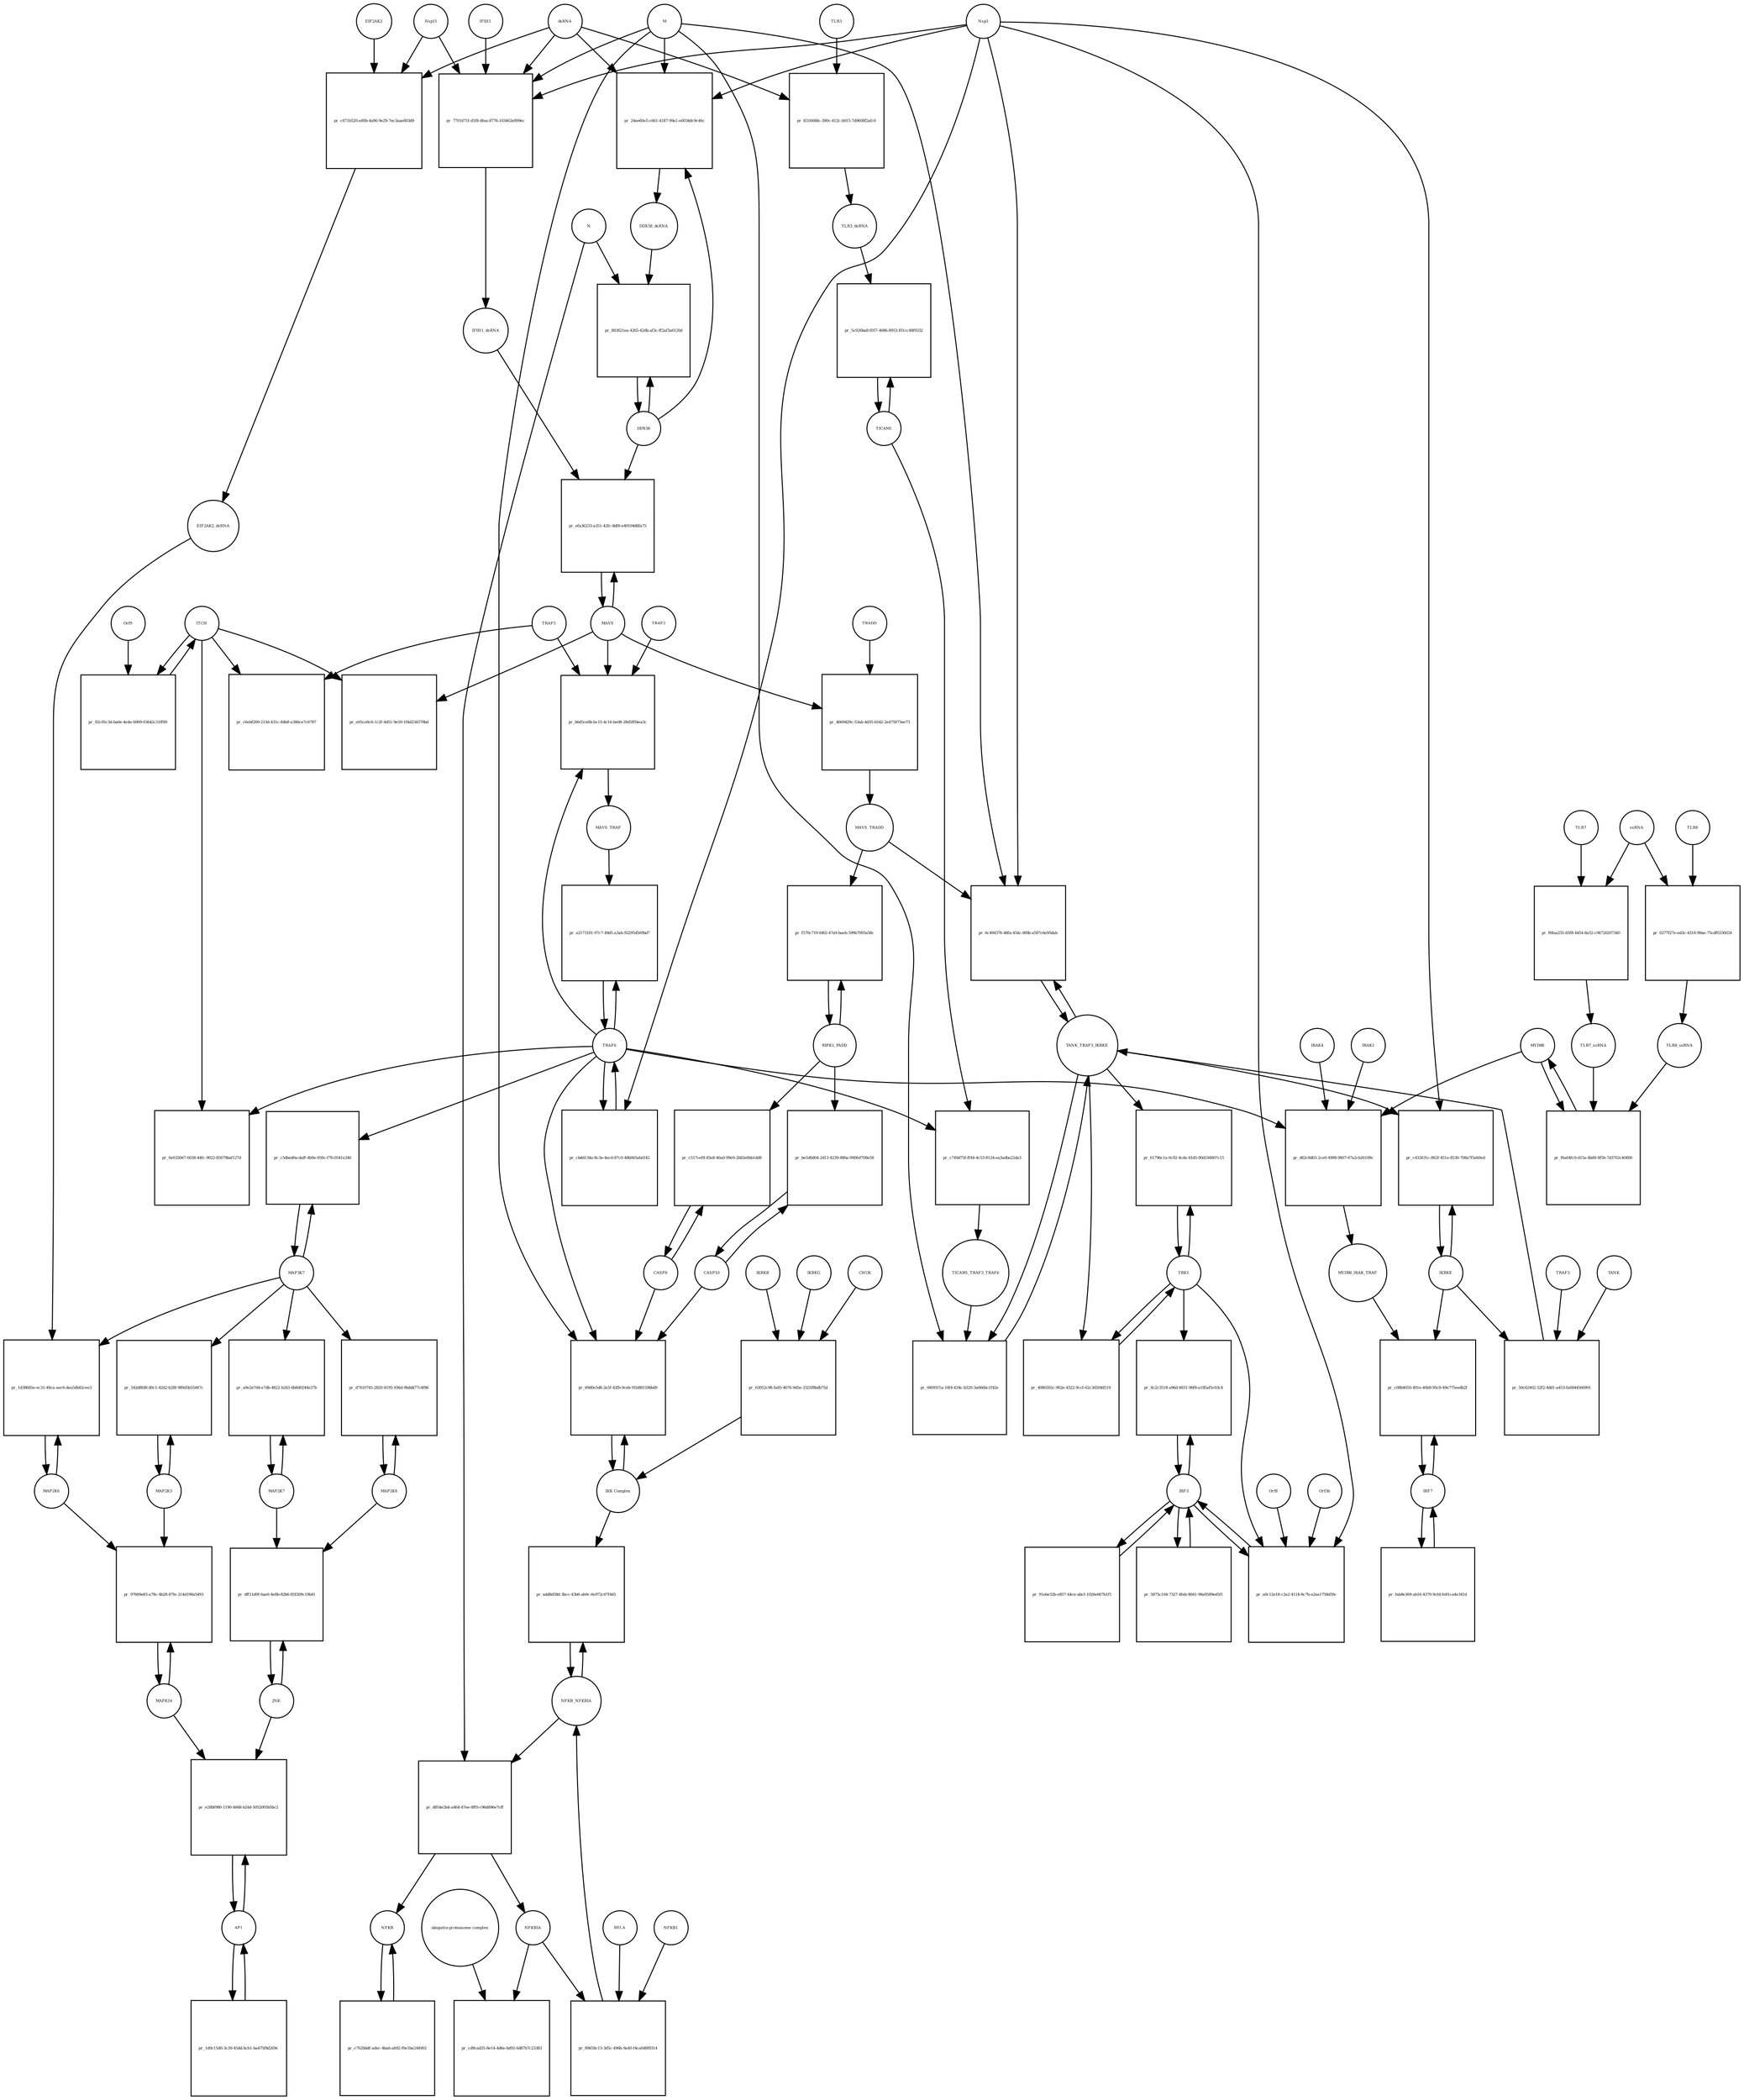 strict digraph  {
dsRNA [annotation="", bipartite=0, cls="nucleic acid feature", fontsize=4, label=dsRNA, shape=circle];
"pr_24ee60e5-c661-4187-99a1-e0034dc9c46c" [annotation="", bipartite=1, cls=process, fontsize=4, label="pr_24ee60e5-c661-4187-99a1-e0034dc9c46c", shape=square];
DDX58_dsRNA [annotation="", bipartite=0, cls=complex, fontsize=4, label=DDX58_dsRNA, shape=circle];
M [annotation=urn_miriam_ncbiprotein_1796318601, bipartite=0, cls=macromolecule, fontsize=4, label=M, shape=circle];
Nsp3 [annotation=urn_miriam_ncbiprotein_1802476807, bipartite=0, cls=macromolecule, fontsize=4, label=Nsp3, shape=circle];
DDX58 [annotation=urn_miriam_hgnc_19102, bipartite=0, cls=macromolecule, fontsize=4, label=DDX58, shape=circle];
"pr_7701671f-d1f8-4fea-8776-103462e899ec" [annotation="", bipartite=1, cls=process, fontsize=4, label="pr_7701671f-d1f8-4fea-8776-103462e899ec", shape=square];
IFIH1_dsRNA [annotation="", bipartite=0, cls=complex, fontsize=4, label=IFIH1_dsRNA, shape=circle];
Nsp15 [annotation=urn_miriam_ncbiprotein_1802476818, bipartite=0, cls=macromolecule, fontsize=4, label=Nsp15, shape=circle];
IFIH1 [annotation=urn_miriam_hgnc_18873, bipartite=0, cls=macromolecule, fontsize=4, label=IFIH1, shape=circle];
"pr_883621ea-4265-42db-af3c-ff2af3a6120d" [annotation="", bipartite=1, cls=process, fontsize=4, label="pr_883621ea-4265-42db-af3c-ff2af3a6120d", shape=square];
N [annotation=urn_miriam_ncbiprotein_1798174255, bipartite=0, cls=macromolecule, fontsize=4, label=N, shape=circle];
MAVS [annotation=urn_miriam_hgnc_29233, bipartite=0, cls="macromolecule multimer", fontsize=4, label=MAVS, shape=circle];
"pr_efa36233-a351-42fc-8df6-e49104d6fa75" [annotation="", bipartite=1, cls=process, fontsize=4, label="pr_efa36233-a351-42fc-8df6-e49104d6fa75", shape=square];
NFKB [annotation="", bipartite=0, cls=complex, fontsize=4, label=NFKB, shape=circle];
"pr_c762b6df-adec-4ba6-ab92-f0e1be244902" [annotation="", bipartite=1, cls=process, fontsize=4, label="pr_c762b6df-adec-4ba6-ab92-f0e1be244902", shape=square];
NFKBIA [annotation=urn_miriam_hgnc_7797, bipartite=0, cls=macromolecule, fontsize=4, label=NFKBIA, shape=circle];
"pr_cd9cad35-8e14-4d6e-bd92-6d87b7c23383" [annotation="", bipartite=1, cls=process, fontsize=4, label="pr_cd9cad35-8e14-4d6e-bd92-6d87b7c23383", shape=square];
"ubiquitin-proteasome complex" [annotation="", bipartite=0, cls=complex, fontsize=4, label="ubiquitin-proteasome complex", shape=circle];
IRF3 [annotation=urn_miriam_hgnc_6118, bipartite=0, cls="macromolecule multimer", fontsize=4, label=IRF3, shape=circle];
"pr_4c2c3518-a96d-4831-96f8-a185af5c03c4" [annotation="", bipartite=1, cls=process, fontsize=4, label="pr_4c2c3518-a96d-4831-96f8-a185af5c03c4", shape=square];
TBK1 [annotation="", bipartite=0, cls=macromolecule, fontsize=4, label=TBK1, shape=circle];
"pr_91ebe32b-e857-44ce-abcf-1026e667b1f5" [annotation="", bipartite=1, cls=process, fontsize=4, label="pr_91ebe32b-e857-44ce-abcf-1026e667b1f5", shape=square];
"pr_a0c12e18-c2e2-4114-8c7b-a2aa1758d59c" [annotation="", bipartite=1, cls=process, fontsize=4, label="pr_a0c12e18-c2e2-4114-8c7b-a2aa1758d59c", shape=square];
Orf3b [annotation=urn_miriam_uniprot_P59633, bipartite=0, cls=macromolecule, fontsize=4, label=Orf3b, shape=circle];
Orf8 [annotation=urn_miriam_ncbiprotein_1796318604, bipartite=0, cls=macromolecule, fontsize=4, label=Orf8, shape=circle];
IRF7 [annotation=urn_miriam_hgnc_6122, bipartite=0, cls="macromolecule multimer", fontsize=4, label=IRF7, shape=circle];
"pr_c08b4050-401e-40b8-95c8-49e775eedb2f" [annotation="", bipartite=1, cls=process, fontsize=4, label="pr_c08b4050-401e-40b8-95c8-49e775eedb2f", shape=square];
IKBKE [annotation=urn_miriam_hgnc_14552, bipartite=0, cls=macromolecule, fontsize=4, label=IKBKE, shape=circle];
MYD88_IRAK_TRAF [annotation="", bipartite=0, cls=complex, fontsize=4, label=MYD88_IRAK_TRAF, shape=circle];
"pr_5875c104-7327-4feb-8041-98a9589ed5f1" [annotation="", bipartite=1, cls=process, fontsize=4, label="pr_5875c104-7327-4feb-8041-98a9589ed5f1", shape=square];
"pr_fab8e369-ab16-4370-9cfd-fe81ca4e341d" [annotation="", bipartite=1, cls=process, fontsize=4, label="pr_fab8e369-ab16-4370-9cfd-fe81ca4e341d", shape=square];
TRAF6 [annotation=urn_miriam_hgnc_12036, bipartite=0, cls=macromolecule, fontsize=4, label=TRAF6, shape=circle];
"pr_a2173181-97c7-49d5-a3ab-92295d569bd7" [annotation="", bipartite=1, cls=process, fontsize=4, label="pr_a2173181-97c7-49d5-a3ab-92295d569bd7", shape=square];
MAVS_TRAF [annotation="", bipartite=0, cls=complex, fontsize=4, label=MAVS_TRAF, shape=circle];
"pr_e05ce8c6-1c2f-4d51-9e59-1f4d234370bd" [annotation="", bipartite=1, cls=process, fontsize=4, label="pr_e05ce8c6-1c2f-4d51-9e59-1f4d234370bd", shape=square];
ITCH [annotation="", bipartite=0, cls=macromolecule, fontsize=4, label=ITCH, shape=circle];
TRAF5 [annotation=urn_miriam_hgnc_12035, bipartite=0, cls=macromolecule, fontsize=4, label=TRAF5, shape=circle];
"pr_c6ebf200-213d-431c-84b8-a386ce7c6787" [annotation="", bipartite=1, cls=process, fontsize=4, label="pr_c6ebf200-213d-431c-84b8-a386ce7c6787", shape=square];
"pr_6e032667-6038-44fc-9022-85679baf127d" [annotation="", bipartite=1, cls=process, fontsize=4, label="pr_6e032667-6038-44fc-9022-85679baf127d", shape=square];
TICAM1 [annotation=urn_miriam_hgnc_18348, bipartite=0, cls=macromolecule, fontsize=4, label=TICAM1, shape=circle];
"pr_5c926ba8-f057-4086-8953-f01cc48f9332" [annotation="", bipartite=1, cls=process, fontsize=4, label="pr_5c926ba8-f057-4086-8953-f01cc48f9332", shape=square];
TLR3_dsRNA [annotation="", bipartite=0, cls=complex, fontsize=4, label=TLR3_dsRNA, shape=circle];
TLR3 [annotation=urn_miriam_hgnc_11849, bipartite=0, cls="macromolecule multimer", fontsize=4, label=TLR3, shape=circle];
"pr_8316688c-390c-412c-b915-7d9608f2afc0" [annotation="", bipartite=1, cls=process, fontsize=4, label="pr_8316688c-390c-412c-b915-7d9608f2afc0", shape=square];
"pr_c749d75f-ff44-4c53-8124-ea3adba22da3" [annotation="", bipartite=1, cls=process, fontsize=4, label="pr_c749d75f-ff44-4c53-8124-ea3adba22da3", shape=square];
TICAM1_TRAF3_TRAF6 [annotation="", bipartite=0, cls=complex, fontsize=4, label=TICAM1_TRAF3_TRAF6, shape=circle];
TANK_TRAF3_IKBKE [annotation="", bipartite=0, cls=complex, fontsize=4, label=TANK_TRAF3_IKBKE, shape=circle];
"pr_04091f1a-16f4-434c-b320-3a666bc1f42e" [annotation="", bipartite=1, cls=process, fontsize=4, label="pr_04091f1a-16f4-434c-b320-3a666bc1f42e", shape=square];
"pr_61796c1a-0c92-4cde-81d5-90d194807c15" [annotation="", bipartite=1, cls=process, fontsize=4, label="pr_61796c1a-0c92-4cde-81d5-90d194807c15", shape=square];
"pr_c432631c-862f-451e-8530-708a7f5eb0ed" [annotation="", bipartite=1, cls=process, fontsize=4, label="pr_c432631c-862f-451e-8530-708a7f5eb0ed", shape=square];
MYD88 [annotation="", bipartite=0, cls=macromolecule, fontsize=4, label=MYD88, shape=circle];
"pr_d62c8d03-2ce0-4998-9807-67a2cb26109c" [annotation="", bipartite=1, cls=process, fontsize=4, label="pr_d62c8d03-2ce0-4998-9807-67a2cb26109c", shape=square];
IRAK1 [annotation=urn_miriam_hgnc_6112, bipartite=0, cls=macromolecule, fontsize=4, label=IRAK1, shape=circle];
IRAK4 [annotation=urn_miriam_hgnc_17967, bipartite=0, cls=macromolecule, fontsize=4, label=IRAK4, shape=circle];
TLR7 [annotation=urn_miriam_hgnc_15631, bipartite=0, cls=macromolecule, fontsize=4, label=TLR7, shape=circle];
"pr_f6faa255-65f8-4454-8a52-c94726207340" [annotation="", bipartite=1, cls=process, fontsize=4, label="pr_f6faa255-65f8-4454-8a52-c94726207340", shape=square];
TLR7_ssRNA [annotation="", bipartite=0, cls=complex, fontsize=4, label=TLR7_ssRNA, shape=circle];
ssRNA [annotation="", bipartite=0, cls="nucleic acid feature", fontsize=4, label=ssRNA, shape=circle];
TLR8 [annotation=urn_miriam_hgnc_15632, bipartite=0, cls=macromolecule, fontsize=4, label=TLR8, shape=circle];
"pr_0277f27e-ed3c-4318-98ae-75cdf0330024" [annotation="", bipartite=1, cls=process, fontsize=4, label="pr_0277f27e-ed3c-4318-98ae-75cdf0330024", shape=square];
TLR8_ssRNA [annotation="", bipartite=0, cls=complex, fontsize=4, label=TLR8_ssRNA, shape=circle];
"pr_f6a64fc0-d15a-4bd9-8f5b-7d3702c40800" [annotation="", bipartite=1, cls=process, fontsize=4, label="pr_f6a64fc0-d15a-4bd9-8f5b-7d3702c40800", shape=square];
MAP3K7 [annotation="", bipartite=0, cls=macromolecule, fontsize=4, label=MAP3K7, shape=circle];
"pr_c5dbed0a-daff-4b9e-850c-f7fc0541e246" [annotation="", bipartite=1, cls=process, fontsize=4, label="pr_c5dbed0a-daff-4b9e-850c-f7fc0541e246", shape=square];
TRAF2 [annotation=urn_miriam_hgnc_12032, bipartite=0, cls=macromolecule, fontsize=4, label=TRAF2, shape=circle];
"pr_b6d5ce8b-bc15-4c16-be08-28d5fff4ea3c" [annotation="", bipartite=1, cls=process, fontsize=4, label="pr_b6d5ce8b-bc15-4c16-be08-28d5fff4ea3c", shape=square];
"pr_92c05c3d-ba0e-4e4e-b909-03642c51ff89" [annotation="", bipartite=1, cls=process, fontsize=4, label="pr_92c05c3d-ba0e-4e4e-b909-03642c51ff89", shape=square];
Orf9 [annotation=urn_miriam_uniprot_P59636, bipartite=0, cls=macromolecule, fontsize=4, label=Orf9, shape=circle];
"pr_4669429c-53ab-4d35-b542-2e475073ee73" [annotation="", bipartite=1, cls=process, fontsize=4, label="pr_4669429c-53ab-4d35-b542-2e475073ee73", shape=square];
MAVS_TRADD [annotation="", bipartite=0, cls=complex, fontsize=4, label=MAVS_TRADD, shape=circle];
TRADD [annotation=urn_miriam_hgnc_12030, bipartite=0, cls=macromolecule, fontsize=4, label=TRADD, shape=circle];
"pr_cbdd134a-8c3e-4ecd-87c0-48b065abd142" [annotation="", bipartite=1, cls=process, fontsize=4, label="pr_cbdd134a-8c3e-4ecd-87c0-48b065abd142", shape=square];
AP1 [annotation="", bipartite=0, cls=complex, fontsize=4, label=AP1, shape=circle];
"pr_e28bf980-1190-4668-b244-5052005b5bc2" [annotation="", bipartite=1, cls=process, fontsize=4, label="pr_e28bf980-1190-4668-b244-5052005b5bc2", shape=square];
MAPK14 [annotation="", bipartite=0, cls=macromolecule, fontsize=4, label=MAPK14, shape=circle];
JNK [annotation="", bipartite=0, cls=complex, fontsize=4, label=JNK, shape=circle];
"pr_dff11d0f-6ae6-4e8b-82b6-85f269c19b41" [annotation="", bipartite=1, cls=process, fontsize=4, label="pr_dff11d0f-6ae6-4e8b-82b6-85f269c19b41", shape=square];
MAP2K7 [annotation="", bipartite=0, cls=macromolecule, fontsize=4, label=MAP2K7, shape=circle];
MAP2K4 [annotation="", bipartite=0, cls=macromolecule, fontsize=4, label=MAP2K4, shape=circle];
"pr_d7410745-2820-4195-936d-9bddd77c4f86" [annotation="", bipartite=1, cls=process, fontsize=4, label="pr_d7410745-2820-4195-936d-9bddd77c4f86", shape=square];
"pr_a9e2e7d4-e7db-4822-b263-6b8d0244e37b" [annotation="", bipartite=1, cls=process, fontsize=4, label="pr_a9e2e7d4-e7db-4822-b263-6b8d0244e37b", shape=square];
MAP2K3 [annotation="", bipartite=0, cls=macromolecule, fontsize=4, label=MAP2K3, shape=circle];
"pr_542d8fd8-d0c1-42d2-b28f-989d5b55447c" [annotation="", bipartite=1, cls=process, fontsize=4, label="pr_542d8fd8-d0c1-42d2-b28f-989d5b55447c", shape=square];
MAP2K6 [annotation="", bipartite=0, cls=macromolecule, fontsize=4, label=MAP2K6, shape=circle];
"pr_1d38685e-ec31-48ca-aec6-dea54b82cee3" [annotation="", bipartite=1, cls=process, fontsize=4, label="pr_1d38685e-ec31-48ca-aec6-dea54b82cee3", shape=square];
EIF2AK2_dsRNA [annotation="", bipartite=0, cls=complex, fontsize=4, label=EIF2AK2_dsRNA, shape=circle];
"pr_c671b520-e80b-4a96-9e29-7ec3aae803d9" [annotation="", bipartite=1, cls=process, fontsize=4, label="pr_c671b520-e80b-4a96-9e29-7ec3aae803d9", shape=square];
EIF2AK2 [annotation=urn_miriam_hgnc_9437, bipartite=0, cls=macromolecule, fontsize=4, label=EIF2AK2, shape=circle];
RIPK1_FADD [annotation="", bipartite=0, cls=complex, fontsize=4, label=RIPK1_FADD, shape=circle];
"pr_f570c719-fd62-47a9-baeb-599b7093a58c" [annotation="", bipartite=1, cls=process, fontsize=4, label="pr_f570c719-fd62-47a9-baeb-599b7093a58c", shape=square];
CASP8 [annotation="", bipartite=0, cls=macromolecule, fontsize=4, label=CASP8, shape=circle];
"pr_c517cef8-85e8-46a0-99e9-2b82e6bb1dd8" [annotation="", bipartite=1, cls=process, fontsize=4, label="pr_c517cef8-85e8-46a0-99e9-2b82e6bb1dd8", shape=square];
CASP10 [annotation="", bipartite=0, cls=macromolecule, fontsize=4, label=CASP10, shape=circle];
"pr_be5d0d04-2d13-4239-880a-990fef708e58" [annotation="", bipartite=1, cls=process, fontsize=4, label="pr_be5d0d04-2d13-4239-880a-990fef708e58", shape=square];
NFKB_NFKBIA [annotation="", bipartite=0, cls=complex, fontsize=4, label=NFKB_NFKBIA, shape=circle];
"pr_add8d58d-3bcc-43b6-ab9c-6e972c67f445" [annotation="", bipartite=1, cls=process, fontsize=4, label="pr_add8d58d-3bcc-43b6-ab9c-6e972c67f445", shape=square];
"IKK Complex" [annotation="", bipartite=0, cls=complex, fontsize=4, label="IKK Complex", shape=circle];
"pr_d854e2b4-a464-47ee-8ff0-c96d896e7cff" [annotation="", bipartite=1, cls=process, fontsize=4, label="pr_d854e2b4-a464-47ee-8ff0-c96d896e7cff", shape=square];
"pr_1d9c15d0-3c39-45dd-bcb1-ba475f8d269c" [annotation="", bipartite=1, cls=process, fontsize=4, label="pr_1d9c15d0-3c39-45dd-bcb1-ba475f8d269c", shape=square];
"pr_69d0e5d8-2e5f-42fb-9ceb-91b881596bd9" [annotation="", bipartite=1, cls=process, fontsize=4, label="pr_69d0e5d8-2e5f-42fb-9ceb-91b881596bd9", shape=square];
"pr_89658c13-3d5c-496b-9a40-f4ca0d0f8314" [annotation="", bipartite=1, cls=process, fontsize=4, label="pr_89658c13-3d5c-496b-9a40-f4ca0d0f8314", shape=square];
RELA [annotation="", bipartite=0, cls=macromolecule, fontsize=4, label=RELA, shape=circle];
NFKB1 [annotation="", bipartite=0, cls=macromolecule, fontsize=4, label=NFKB1, shape=circle];
IKBKG [annotation="", bipartite=0, cls=macromolecule, fontsize=4, label=IKBKG, shape=circle];
"pr_63052c98-fa85-4676-9d5e-3325f8bdb75d" [annotation="", bipartite=1, cls=process, fontsize=4, label="pr_63052c98-fa85-4676-9d5e-3325f8bdb75d", shape=square];
CHUK [annotation="", bipartite=0, cls=macromolecule, fontsize=4, label=CHUK, shape=circle];
IKBKB [annotation="", bipartite=0, cls=macromolecule, fontsize=4, label=IKBKB, shape=circle];
"pr_6c494376-48fa-454c-8f6b-a587c6e95dab" [annotation="", bipartite=1, cls=process, fontsize=4, label="pr_6c494376-48fa-454c-8f6b-a587c6e95dab", shape=square];
"pr_4986592c-902e-4322-9ccf-62c3d504d519" [annotation="", bipartite=1, cls=process, fontsize=4, label="pr_4986592c-902e-4322-9ccf-62c3d504d519", shape=square];
"pr_97669e83-a78c-4b28-87fe-214d198a5493" [annotation="", bipartite=1, cls=process, fontsize=4, label="pr_97669e83-a78c-4b28-87fe-214d198a5493", shape=square];
TRAF3 [annotation="", bipartite=0, cls=macromolecule, fontsize=4, label=TRAF3, shape=circle];
"pr_50c62402-52f2-4dd1-a453-fa6844566901" [annotation="", bipartite=1, cls=process, fontsize=4, label="pr_50c62402-52f2-4dd1-a453-fa6844566901", shape=square];
TANK [annotation="", bipartite=0, cls=macromolecule, fontsize=4, label=TANK, shape=circle];
dsRNA -> "pr_24ee60e5-c661-4187-99a1-e0034dc9c46c"  [annotation="", interaction_type=consumption];
dsRNA -> "pr_7701671f-d1f8-4fea-8776-103462e899ec"  [annotation="", interaction_type=consumption];
dsRNA -> "pr_8316688c-390c-412c-b915-7d9608f2afc0"  [annotation="", interaction_type=consumption];
dsRNA -> "pr_c671b520-e80b-4a96-9e29-7ec3aae803d9"  [annotation="", interaction_type=consumption];
"pr_24ee60e5-c661-4187-99a1-e0034dc9c46c" -> DDX58_dsRNA  [annotation="", interaction_type=production];
DDX58_dsRNA -> "pr_883621ea-4265-42db-af3c-ff2af3a6120d"  [annotation="urn_miriam_pubmed_25581309|urn_miriam_pubmed_28148787|urn_miriam_taxonomy_694009", interaction_type=catalysis];
M -> "pr_24ee60e5-c661-4187-99a1-e0034dc9c46c"  [annotation="urn_miriam_pubmed_20303872|urn_miriam_pubmed_19380580|urn_miriam_pubmed_31226023|urn_miriam_taxonomy_694009", interaction_type=inhibition];
M -> "pr_7701671f-d1f8-4fea-8776-103462e899ec"  [annotation="urn_miriam_pubmed_28484023|urn_miriam_pubmed_19380580|urn_miriam_pubmed_31226023|urn_miriam_taxonomy_694009", interaction_type=inhibition];
M -> "pr_04091f1a-16f4-434c-b320-3a666bc1f42e"  [annotation="urn_miriam_pubmed_19380580|urn_miriam_pubmed_19366914|urn_miriam_taxonomy_694009", interaction_type=inhibition];
M -> "pr_69d0e5d8-2e5f-42fb-9ceb-91b881596bd9"  [annotation="urn_miriam_pubmed_19366914|urn_miriam_pubmed_20303872|urn_miriam_pubmed_17705188|urn_miriam_pubmed_694009", interaction_type=inhibition];
M -> "pr_6c494376-48fa-454c-8f6b-a587c6e95dab"  [annotation="urn_miriam_pubmed_19366914|urn_miriam_pubmed_27164085|urn_miriam_pubmed_19380580|urn_miriam_taxonomy_694009", interaction_type=inhibition];
Nsp3 -> "pr_24ee60e5-c661-4187-99a1-e0034dc9c46c"  [annotation="urn_miriam_pubmed_20303872|urn_miriam_pubmed_19380580|urn_miriam_pubmed_31226023|urn_miriam_taxonomy_694009", interaction_type=inhibition];
Nsp3 -> "pr_7701671f-d1f8-4fea-8776-103462e899ec"  [annotation="urn_miriam_pubmed_28484023|urn_miriam_pubmed_19380580|urn_miriam_pubmed_31226023|urn_miriam_taxonomy_694009", interaction_type=inhibition];
Nsp3 -> "pr_a0c12e18-c2e2-4114-8c7b-a2aa1758d59c"  [annotation="urn_miriam_pubmed_17761676|urn_miriam_pubmed_31226023|urn_miriam_taxonomy_694009", interaction_type=inhibition];
Nsp3 -> "pr_c432631c-862f-451e-8530-708a7f5eb0ed"  [annotation="urn_miriam_pubmed_20303872|urn_miriam_pubmed_31226023|urn_miriam_taxonomy_694009", interaction_type=inhibition];
Nsp3 -> "pr_cbdd134a-8c3e-4ecd-87c0-48b065abd142"  [annotation="urn_miriam_pubmed_27164085|urn_miriam_taxonomy_694009", interaction_type=catalysis];
Nsp3 -> "pr_6c494376-48fa-454c-8f6b-a587c6e95dab"  [annotation="urn_miriam_pubmed_19366914|urn_miriam_pubmed_27164085|urn_miriam_pubmed_19380580|urn_miriam_taxonomy_694009", interaction_type=inhibition];
DDX58 -> "pr_24ee60e5-c661-4187-99a1-e0034dc9c46c"  [annotation="", interaction_type=consumption];
DDX58 -> "pr_883621ea-4265-42db-af3c-ff2af3a6120d"  [annotation="", interaction_type=consumption];
DDX58 -> "pr_efa36233-a351-42fc-8df6-e49104d6fa75"  [annotation=urn_miriam_pubmed_25581309, interaction_type=catalysis];
"pr_7701671f-d1f8-4fea-8776-103462e899ec" -> IFIH1_dsRNA  [annotation="", interaction_type=production];
IFIH1_dsRNA -> "pr_efa36233-a351-42fc-8df6-e49104d6fa75"  [annotation=urn_miriam_pubmed_25581309, interaction_type=catalysis];
Nsp15 -> "pr_7701671f-d1f8-4fea-8776-103462e899ec"  [annotation="urn_miriam_pubmed_28484023|urn_miriam_pubmed_19380580|urn_miriam_pubmed_31226023|urn_miriam_taxonomy_694009", interaction_type=inhibition];
Nsp15 -> "pr_c671b520-e80b-4a96-9e29-7ec3aae803d9"  [annotation="urn_miriam_pubmed_28484023|urn_miriam_pubmed_19366914|urn_miriam_taxonomy_694009", interaction_type=inhibition];
IFIH1 -> "pr_7701671f-d1f8-4fea-8776-103462e899ec"  [annotation="", interaction_type=consumption];
"pr_883621ea-4265-42db-af3c-ff2af3a6120d" -> DDX58  [annotation="", interaction_type=production];
N -> "pr_883621ea-4265-42db-af3c-ff2af3a6120d"  [annotation="urn_miriam_pubmed_25581309|urn_miriam_pubmed_28148787|urn_miriam_taxonomy_694009", interaction_type=inhibition];
N -> "pr_d854e2b4-a464-47ee-8ff0-c96d896e7cff"  [annotation="urn_miriam_pubmed_16143815|urn_miriam_taxonomy_694009", interaction_type=stimulation];
MAVS -> "pr_efa36233-a351-42fc-8df6-e49104d6fa75"  [annotation="", interaction_type=consumption];
MAVS -> "pr_e05ce8c6-1c2f-4d51-9e59-1f4d234370bd"  [annotation="", interaction_type=consumption];
MAVS -> "pr_b6d5ce8b-bc15-4c16-be08-28d5fff4ea3c"  [annotation="", interaction_type=consumption];
MAVS -> "pr_4669429c-53ab-4d35-b542-2e475073ee73"  [annotation="", interaction_type=consumption];
"pr_efa36233-a351-42fc-8df6-e49104d6fa75" -> MAVS  [annotation="", interaction_type=production];
NFKB -> "pr_c762b6df-adec-4ba6-ab92-f0e1be244902"  [annotation="", interaction_type=consumption];
"pr_c762b6df-adec-4ba6-ab92-f0e1be244902" -> NFKB  [annotation="", interaction_type=production];
NFKBIA -> "pr_cd9cad35-8e14-4d6e-bd92-6d87b7c23383"  [annotation="", interaction_type=consumption];
NFKBIA -> "pr_89658c13-3d5c-496b-9a40-f4ca0d0f8314"  [annotation="", interaction_type=consumption];
"ubiquitin-proteasome complex" -> "pr_cd9cad35-8e14-4d6e-bd92-6d87b7c23383"  [annotation=urn_miriam_pubmed_20303872, interaction_type=catalysis];
IRF3 -> "pr_4c2c3518-a96d-4831-96f8-a185af5c03c4"  [annotation="", interaction_type=consumption];
IRF3 -> "pr_91ebe32b-e857-44ce-abcf-1026e667b1f5"  [annotation="", interaction_type=consumption];
IRF3 -> "pr_a0c12e18-c2e2-4114-8c7b-a2aa1758d59c"  [annotation="", interaction_type=consumption];
IRF3 -> "pr_5875c104-7327-4feb-8041-98a9589ed5f1"  [annotation="", interaction_type=consumption];
"pr_4c2c3518-a96d-4831-96f8-a185af5c03c4" -> IRF3  [annotation="", interaction_type=production];
TBK1 -> "pr_4c2c3518-a96d-4831-96f8-a185af5c03c4"  [annotation=urn_miriam_pubmed_25581309, interaction_type=catalysis];
TBK1 -> "pr_a0c12e18-c2e2-4114-8c7b-a2aa1758d59c"  [annotation="urn_miriam_pubmed_17761676|urn_miriam_pubmed_31226023|urn_miriam_taxonomy_694009", interaction_type=catalysis];
TBK1 -> "pr_61796c1a-0c92-4cde-81d5-90d194807c15"  [annotation="", interaction_type=consumption];
TBK1 -> "pr_4986592c-902e-4322-9ccf-62c3d504d519"  [annotation="", interaction_type=consumption];
"pr_91ebe32b-e857-44ce-abcf-1026e667b1f5" -> IRF3  [annotation="", interaction_type=production];
"pr_a0c12e18-c2e2-4114-8c7b-a2aa1758d59c" -> IRF3  [annotation="", interaction_type=production];
Orf3b -> "pr_a0c12e18-c2e2-4114-8c7b-a2aa1758d59c"  [annotation="urn_miriam_pubmed_17761676|urn_miriam_pubmed_31226023|urn_miriam_taxonomy_694009", interaction_type=inhibition];
Orf8 -> "pr_a0c12e18-c2e2-4114-8c7b-a2aa1758d59c"  [annotation="urn_miriam_pubmed_17761676|urn_miriam_pubmed_31226023|urn_miriam_taxonomy_694009", interaction_type=inhibition];
IRF7 -> "pr_c08b4050-401e-40b8-95c8-49e775eedb2f"  [annotation="", interaction_type=consumption];
IRF7 -> "pr_fab8e369-ab16-4370-9cfd-fe81ca4e341d"  [annotation="", interaction_type=consumption];
"pr_c08b4050-401e-40b8-95c8-49e775eedb2f" -> IRF7  [annotation="", interaction_type=production];
IKBKE -> "pr_c08b4050-401e-40b8-95c8-49e775eedb2f"  [annotation=urn_miriam_pubmed_20303872, interaction_type=catalysis];
IKBKE -> "pr_c432631c-862f-451e-8530-708a7f5eb0ed"  [annotation="", interaction_type=consumption];
IKBKE -> "pr_50c62402-52f2-4dd1-a453-fa6844566901"  [annotation="", interaction_type=consumption];
MYD88_IRAK_TRAF -> "pr_c08b4050-401e-40b8-95c8-49e775eedb2f"  [annotation=urn_miriam_pubmed_20303872, interaction_type=catalysis];
"pr_5875c104-7327-4feb-8041-98a9589ed5f1" -> IRF3  [annotation="", interaction_type=production];
"pr_fab8e369-ab16-4370-9cfd-fe81ca4e341d" -> IRF7  [annotation="", interaction_type=production];
TRAF6 -> "pr_a2173181-97c7-49d5-a3ab-92295d569bd7"  [annotation="", interaction_type=consumption];
TRAF6 -> "pr_6e032667-6038-44fc-9022-85679baf127d"  [annotation="", interaction_type=consumption];
TRAF6 -> "pr_c749d75f-ff44-4c53-8124-ea3adba22da3"  [annotation="", interaction_type=consumption];
TRAF6 -> "pr_d62c8d03-2ce0-4998-9807-67a2cb26109c"  [annotation="", interaction_type=consumption];
TRAF6 -> "pr_c5dbed0a-daff-4b9e-850c-f7fc0541e246"  [annotation=urn_miriam_pubmed_19366914, interaction_type=stimulation];
TRAF6 -> "pr_b6d5ce8b-bc15-4c16-be08-28d5fff4ea3c"  [annotation="", interaction_type=consumption];
TRAF6 -> "pr_cbdd134a-8c3e-4ecd-87c0-48b065abd142"  [annotation="", interaction_type=consumption];
TRAF6 -> "pr_69d0e5d8-2e5f-42fb-9ceb-91b881596bd9"  [annotation="urn_miriam_pubmed_19366914|urn_miriam_pubmed_20303872|urn_miriam_pubmed_17705188|urn_miriam_pubmed_694009", interaction_type=stimulation];
"pr_a2173181-97c7-49d5-a3ab-92295d569bd7" -> TRAF6  [annotation="", interaction_type=production];
MAVS_TRAF -> "pr_a2173181-97c7-49d5-a3ab-92295d569bd7"  [annotation=urn_miriam_pubmed_19366914, interaction_type=catalysis];
ITCH -> "pr_e05ce8c6-1c2f-4d51-9e59-1f4d234370bd"  [annotation=urn_miriam_pubmed_25135833, interaction_type=catalysis];
ITCH -> "pr_c6ebf200-213d-431c-84b8-a386ce7c6787"  [annotation=urn_miriam_pubmed_25135833, interaction_type=catalysis];
ITCH -> "pr_6e032667-6038-44fc-9022-85679baf127d"  [annotation=urn_miriam_pubmed_25135833, interaction_type=catalysis];
ITCH -> "pr_92c05c3d-ba0e-4e4e-b909-03642c51ff89"  [annotation="", interaction_type=consumption];
TRAF5 -> "pr_c6ebf200-213d-431c-84b8-a386ce7c6787"  [annotation="", interaction_type=consumption];
TRAF5 -> "pr_b6d5ce8b-bc15-4c16-be08-28d5fff4ea3c"  [annotation="", interaction_type=consumption];
TICAM1 -> "pr_5c926ba8-f057-4086-8953-f01cc48f9332"  [annotation="", interaction_type=consumption];
TICAM1 -> "pr_c749d75f-ff44-4c53-8124-ea3adba22da3"  [annotation="", interaction_type=consumption];
"pr_5c926ba8-f057-4086-8953-f01cc48f9332" -> TICAM1  [annotation="", interaction_type=production];
TLR3_dsRNA -> "pr_5c926ba8-f057-4086-8953-f01cc48f9332"  [annotation=urn_miriam_pubmed_20303872, interaction_type=stimulation];
TLR3 -> "pr_8316688c-390c-412c-b915-7d9608f2afc0"  [annotation="", interaction_type=consumption];
"pr_8316688c-390c-412c-b915-7d9608f2afc0" -> TLR3_dsRNA  [annotation="", interaction_type=production];
"pr_c749d75f-ff44-4c53-8124-ea3adba22da3" -> TICAM1_TRAF3_TRAF6  [annotation="", interaction_type=production];
TICAM1_TRAF3_TRAF6 -> "pr_04091f1a-16f4-434c-b320-3a666bc1f42e"  [annotation="urn_miriam_pubmed_19380580|urn_miriam_pubmed_19366914|urn_miriam_taxonomy_694009", interaction_type=stimulation];
TANK_TRAF3_IKBKE -> "pr_04091f1a-16f4-434c-b320-3a666bc1f42e"  [annotation="", interaction_type=consumption];
TANK_TRAF3_IKBKE -> "pr_61796c1a-0c92-4cde-81d5-90d194807c15"  [annotation=urn_miriam_pubmed_20303872, interaction_type=stimulation];
TANK_TRAF3_IKBKE -> "pr_c432631c-862f-451e-8530-708a7f5eb0ed"  [annotation="urn_miriam_pubmed_20303872|urn_miriam_pubmed_31226023|urn_miriam_taxonomy_694009", interaction_type=stimulation];
TANK_TRAF3_IKBKE -> "pr_6c494376-48fa-454c-8f6b-a587c6e95dab"  [annotation="", interaction_type=consumption];
TANK_TRAF3_IKBKE -> "pr_4986592c-902e-4322-9ccf-62c3d504d519"  [annotation=urn_miriam_pubmed_19366914, interaction_type=stimulation];
"pr_04091f1a-16f4-434c-b320-3a666bc1f42e" -> TANK_TRAF3_IKBKE  [annotation="", interaction_type=production];
"pr_61796c1a-0c92-4cde-81d5-90d194807c15" -> TBK1  [annotation="", interaction_type=production];
"pr_c432631c-862f-451e-8530-708a7f5eb0ed" -> IKBKE  [annotation="", interaction_type=production];
MYD88 -> "pr_d62c8d03-2ce0-4998-9807-67a2cb26109c"  [annotation="", interaction_type=consumption];
MYD88 -> "pr_f6a64fc0-d15a-4bd9-8f5b-7d3702c40800"  [annotation="", interaction_type=consumption];
"pr_d62c8d03-2ce0-4998-9807-67a2cb26109c" -> MYD88_IRAK_TRAF  [annotation="", interaction_type=production];
IRAK1 -> "pr_d62c8d03-2ce0-4998-9807-67a2cb26109c"  [annotation="", interaction_type=consumption];
IRAK4 -> "pr_d62c8d03-2ce0-4998-9807-67a2cb26109c"  [annotation="", interaction_type=consumption];
TLR7 -> "pr_f6faa255-65f8-4454-8a52-c94726207340"  [annotation="", interaction_type=consumption];
"pr_f6faa255-65f8-4454-8a52-c94726207340" -> TLR7_ssRNA  [annotation="", interaction_type=production];
TLR7_ssRNA -> "pr_f6a64fc0-d15a-4bd9-8f5b-7d3702c40800"  [annotation=urn_miriam_pubmed_19366914, interaction_type=stimulation];
ssRNA -> "pr_f6faa255-65f8-4454-8a52-c94726207340"  [annotation="", interaction_type=consumption];
ssRNA -> "pr_0277f27e-ed3c-4318-98ae-75cdf0330024"  [annotation="", interaction_type=consumption];
TLR8 -> "pr_0277f27e-ed3c-4318-98ae-75cdf0330024"  [annotation="", interaction_type=consumption];
"pr_0277f27e-ed3c-4318-98ae-75cdf0330024" -> TLR8_ssRNA  [annotation="", interaction_type=production];
TLR8_ssRNA -> "pr_f6a64fc0-d15a-4bd9-8f5b-7d3702c40800"  [annotation=urn_miriam_pubmed_19366914, interaction_type=stimulation];
"pr_f6a64fc0-d15a-4bd9-8f5b-7d3702c40800" -> MYD88  [annotation="", interaction_type=production];
MAP3K7 -> "pr_c5dbed0a-daff-4b9e-850c-f7fc0541e246"  [annotation="", interaction_type=consumption];
MAP3K7 -> "pr_d7410745-2820-4195-936d-9bddd77c4f86"  [annotation=urn_miriam_pubmed_19366914, interaction_type=catalysis];
MAP3K7 -> "pr_a9e2e7d4-e7db-4822-b263-6b8d0244e37b"  [annotation=urn_miriam_pubmed_19366914, interaction_type=catalysis];
MAP3K7 -> "pr_542d8fd8-d0c1-42d2-b28f-989d5b55447c"  [annotation=urn_miriam_pubmed_19366914, interaction_type=catalysis];
MAP3K7 -> "pr_1d38685e-ec31-48ca-aec6-dea54b82cee3"  [annotation=urn_miriam_pubmed_19366914, interaction_type=catalysis];
"pr_c5dbed0a-daff-4b9e-850c-f7fc0541e246" -> MAP3K7  [annotation="", interaction_type=production];
TRAF2 -> "pr_b6d5ce8b-bc15-4c16-be08-28d5fff4ea3c"  [annotation="", interaction_type=consumption];
"pr_b6d5ce8b-bc15-4c16-be08-28d5fff4ea3c" -> MAVS_TRAF  [annotation="", interaction_type=production];
"pr_92c05c3d-ba0e-4e4e-b909-03642c51ff89" -> ITCH  [annotation="", interaction_type=production];
Orf9 -> "pr_92c05c3d-ba0e-4e4e-b909-03642c51ff89"  [annotation="urn_miriam_pubmed_25135833|urn_miriam_taxonomy_694009", interaction_type=stimulation];
"pr_4669429c-53ab-4d35-b542-2e475073ee73" -> MAVS_TRADD  [annotation="", interaction_type=production];
MAVS_TRADD -> "pr_f570c719-fd62-47a9-baeb-599b7093a58c"  [annotation=urn_miriam_pubmed_19366914, interaction_type=stimulation];
MAVS_TRADD -> "pr_6c494376-48fa-454c-8f6b-a587c6e95dab"  [annotation="urn_miriam_pubmed_19366914|urn_miriam_pubmed_27164085|urn_miriam_pubmed_19380580|urn_miriam_taxonomy_694009", interaction_type=stimulation];
TRADD -> "pr_4669429c-53ab-4d35-b542-2e475073ee73"  [annotation="", interaction_type=consumption];
"pr_cbdd134a-8c3e-4ecd-87c0-48b065abd142" -> TRAF6  [annotation="", interaction_type=production];
AP1 -> "pr_e28bf980-1190-4668-b244-5052005b5bc2"  [annotation="", interaction_type=consumption];
AP1 -> "pr_1d9c15d0-3c39-45dd-bcb1-ba475f8d269c"  [annotation="", interaction_type=consumption];
"pr_e28bf980-1190-4668-b244-5052005b5bc2" -> AP1  [annotation="", interaction_type=production];
MAPK14 -> "pr_e28bf980-1190-4668-b244-5052005b5bc2"  [annotation=urn_miriam_pubmed_19366914, interaction_type=stimulation];
MAPK14 -> "pr_97669e83-a78c-4b28-87fe-214d198a5493"  [annotation="", interaction_type=consumption];
JNK -> "pr_e28bf980-1190-4668-b244-5052005b5bc2"  [annotation=urn_miriam_pubmed_19366914, interaction_type=stimulation];
JNK -> "pr_dff11d0f-6ae6-4e8b-82b6-85f269c19b41"  [annotation="", interaction_type=consumption];
"pr_dff11d0f-6ae6-4e8b-82b6-85f269c19b41" -> JNK  [annotation="", interaction_type=production];
MAP2K7 -> "pr_dff11d0f-6ae6-4e8b-82b6-85f269c19b41"  [annotation=urn_miriam_pubmed_19366914, interaction_type=catalysis];
MAP2K7 -> "pr_a9e2e7d4-e7db-4822-b263-6b8d0244e37b"  [annotation="", interaction_type=consumption];
MAP2K4 -> "pr_dff11d0f-6ae6-4e8b-82b6-85f269c19b41"  [annotation=urn_miriam_pubmed_19366914, interaction_type=catalysis];
MAP2K4 -> "pr_d7410745-2820-4195-936d-9bddd77c4f86"  [annotation="", interaction_type=consumption];
"pr_d7410745-2820-4195-936d-9bddd77c4f86" -> MAP2K4  [annotation="", interaction_type=production];
"pr_a9e2e7d4-e7db-4822-b263-6b8d0244e37b" -> MAP2K7  [annotation="", interaction_type=production];
MAP2K3 -> "pr_542d8fd8-d0c1-42d2-b28f-989d5b55447c"  [annotation="", interaction_type=consumption];
MAP2K3 -> "pr_97669e83-a78c-4b28-87fe-214d198a5493"  [annotation=urn_miriam_pubmed_19366914, interaction_type=catalysis];
"pr_542d8fd8-d0c1-42d2-b28f-989d5b55447c" -> MAP2K3  [annotation="", interaction_type=production];
MAP2K6 -> "pr_1d38685e-ec31-48ca-aec6-dea54b82cee3"  [annotation="", interaction_type=consumption];
MAP2K6 -> "pr_97669e83-a78c-4b28-87fe-214d198a5493"  [annotation=urn_miriam_pubmed_19366914, interaction_type=catalysis];
"pr_1d38685e-ec31-48ca-aec6-dea54b82cee3" -> MAP2K6  [annotation="", interaction_type=production];
EIF2AK2_dsRNA -> "pr_1d38685e-ec31-48ca-aec6-dea54b82cee3"  [annotation=urn_miriam_pubmed_19366914, interaction_type=stimulation];
"pr_c671b520-e80b-4a96-9e29-7ec3aae803d9" -> EIF2AK2_dsRNA  [annotation="", interaction_type=production];
EIF2AK2 -> "pr_c671b520-e80b-4a96-9e29-7ec3aae803d9"  [annotation="", interaction_type=consumption];
RIPK1_FADD -> "pr_f570c719-fd62-47a9-baeb-599b7093a58c"  [annotation="", interaction_type=consumption];
RIPK1_FADD -> "pr_c517cef8-85e8-46a0-99e9-2b82e6bb1dd8"  [annotation=urn_miriam_pubmed_19366914, interaction_type=stimulation];
RIPK1_FADD -> "pr_be5d0d04-2d13-4239-880a-990fef708e58"  [annotation=urn_miriam_pubmed_20303872, interaction_type=stimulation];
"pr_f570c719-fd62-47a9-baeb-599b7093a58c" -> RIPK1_FADD  [annotation="", interaction_type=production];
CASP8 -> "pr_c517cef8-85e8-46a0-99e9-2b82e6bb1dd8"  [annotation="", interaction_type=consumption];
CASP8 -> "pr_69d0e5d8-2e5f-42fb-9ceb-91b881596bd9"  [annotation="urn_miriam_pubmed_19366914|urn_miriam_pubmed_20303872|urn_miriam_pubmed_17705188|urn_miriam_pubmed_694009", interaction_type=stimulation];
"pr_c517cef8-85e8-46a0-99e9-2b82e6bb1dd8" -> CASP8  [annotation="", interaction_type=production];
CASP10 -> "pr_be5d0d04-2d13-4239-880a-990fef708e58"  [annotation="", interaction_type=consumption];
CASP10 -> "pr_69d0e5d8-2e5f-42fb-9ceb-91b881596bd9"  [annotation="urn_miriam_pubmed_19366914|urn_miriam_pubmed_20303872|urn_miriam_pubmed_17705188|urn_miriam_pubmed_694009", interaction_type=stimulation];
"pr_be5d0d04-2d13-4239-880a-990fef708e58" -> CASP10  [annotation="", interaction_type=production];
NFKB_NFKBIA -> "pr_add8d58d-3bcc-43b6-ab9c-6e972c67f445"  [annotation="", interaction_type=consumption];
NFKB_NFKBIA -> "pr_d854e2b4-a464-47ee-8ff0-c96d896e7cff"  [annotation="", interaction_type=consumption];
"pr_add8d58d-3bcc-43b6-ab9c-6e972c67f445" -> NFKB_NFKBIA  [annotation="", interaction_type=production];
"IKK Complex" -> "pr_add8d58d-3bcc-43b6-ab9c-6e972c67f445"  [annotation=urn_miriam_pubmed_19366914, interaction_type=catalysis];
"IKK Complex" -> "pr_69d0e5d8-2e5f-42fb-9ceb-91b881596bd9"  [annotation="", interaction_type=consumption];
"pr_d854e2b4-a464-47ee-8ff0-c96d896e7cff" -> NFKB  [annotation="", interaction_type=production];
"pr_d854e2b4-a464-47ee-8ff0-c96d896e7cff" -> NFKBIA  [annotation="", interaction_type=production];
"pr_1d9c15d0-3c39-45dd-bcb1-ba475f8d269c" -> AP1  [annotation="", interaction_type=production];
"pr_69d0e5d8-2e5f-42fb-9ceb-91b881596bd9" -> "IKK Complex"  [annotation="", interaction_type=production];
"pr_89658c13-3d5c-496b-9a40-f4ca0d0f8314" -> NFKB_NFKBIA  [annotation="", interaction_type=production];
RELA -> "pr_89658c13-3d5c-496b-9a40-f4ca0d0f8314"  [annotation="", interaction_type=consumption];
NFKB1 -> "pr_89658c13-3d5c-496b-9a40-f4ca0d0f8314"  [annotation="", interaction_type=consumption];
IKBKG -> "pr_63052c98-fa85-4676-9d5e-3325f8bdb75d"  [annotation="", interaction_type=consumption];
"pr_63052c98-fa85-4676-9d5e-3325f8bdb75d" -> "IKK Complex"  [annotation="", interaction_type=production];
CHUK -> "pr_63052c98-fa85-4676-9d5e-3325f8bdb75d"  [annotation="", interaction_type=consumption];
IKBKB -> "pr_63052c98-fa85-4676-9d5e-3325f8bdb75d"  [annotation="", interaction_type=consumption];
"pr_6c494376-48fa-454c-8f6b-a587c6e95dab" -> TANK_TRAF3_IKBKE  [annotation="", interaction_type=production];
"pr_4986592c-902e-4322-9ccf-62c3d504d519" -> TBK1  [annotation="", interaction_type=production];
"pr_97669e83-a78c-4b28-87fe-214d198a5493" -> MAPK14  [annotation="", interaction_type=production];
TRAF3 -> "pr_50c62402-52f2-4dd1-a453-fa6844566901"  [annotation="", interaction_type=consumption];
"pr_50c62402-52f2-4dd1-a453-fa6844566901" -> TANK_TRAF3_IKBKE  [annotation="", interaction_type=production];
TANK -> "pr_50c62402-52f2-4dd1-a453-fa6844566901"  [annotation="", interaction_type=consumption];
}
